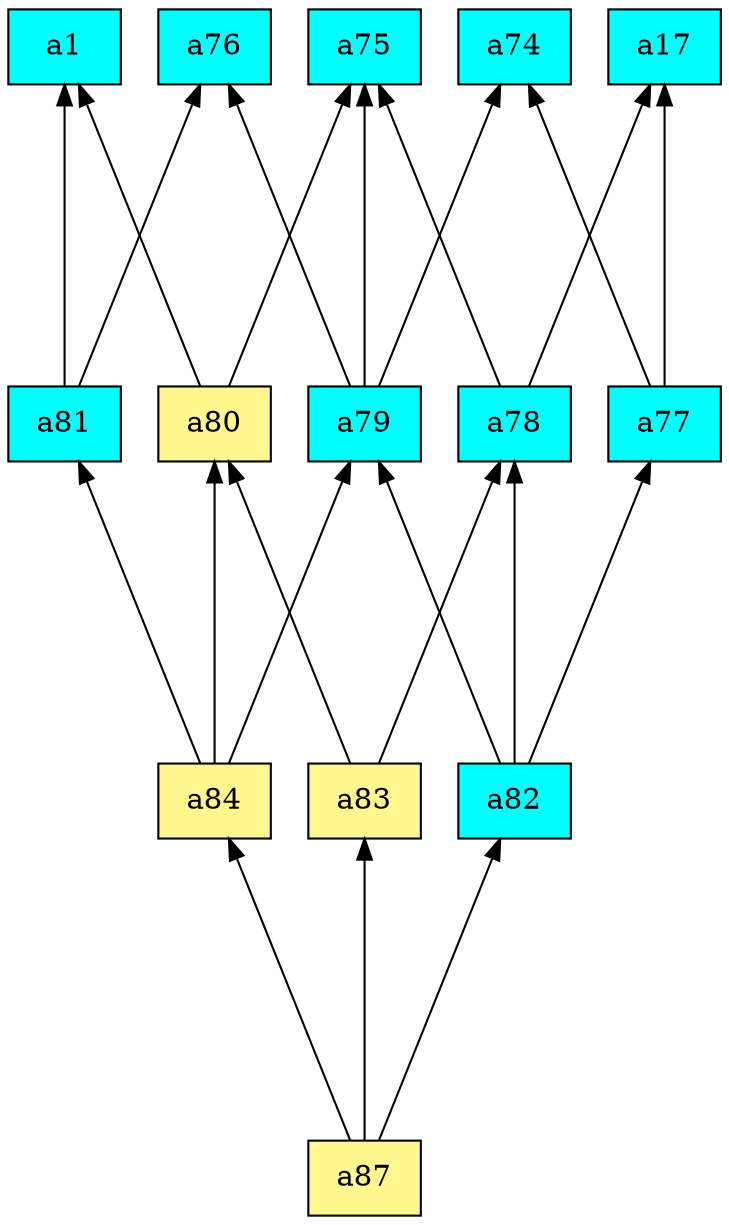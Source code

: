 digraph G {
rankdir=BT;ranksep="2.0";
"a1" [shape=record,fillcolor=cyan,style=filled,label="{a1}"];
"a82" [shape=record,fillcolor=cyan,style=filled,label="{a82}"];
"a74" [shape=record,fillcolor=cyan,style=filled,label="{a74}"];
"a75" [shape=record,fillcolor=cyan,style=filled,label="{a75}"];
"a79" [shape=record,fillcolor=cyan,style=filled,label="{a79}"];
"a78" [shape=record,fillcolor=cyan,style=filled,label="{a78}"];
"a17" [shape=record,fillcolor=cyan,style=filled,label="{a17}"];
"a83" [shape=record,fillcolor=khaki1,style=filled,label="{a83}"];
"a87" [shape=record,fillcolor=khaki1,style=filled,label="{a87}"];
"a77" [shape=record,fillcolor=cyan,style=filled,label="{a77}"];
"a80" [shape=record,fillcolor=khaki1,style=filled,label="{a80}"];
"a76" [shape=record,fillcolor=cyan,style=filled,label="{a76}"];
"a84" [shape=record,fillcolor=khaki1,style=filled,label="{a84}"];
"a81" [shape=record,fillcolor=cyan,style=filled,label="{a81}"];
"a82" -> "a78"
"a82" -> "a79"
"a82" -> "a77"
"a79" -> "a75"
"a79" -> "a74"
"a79" -> "a76"
"a78" -> "a75"
"a78" -> "a17"
"a83" -> "a78"
"a83" -> "a80"
"a87" -> "a82"
"a87" -> "a83"
"a87" -> "a84"
"a77" -> "a74"
"a77" -> "a17"
"a80" -> "a75"
"a80" -> "a1"
"a84" -> "a79"
"a84" -> "a80"
"a84" -> "a81"
"a81" -> "a1"
"a81" -> "a76"
}